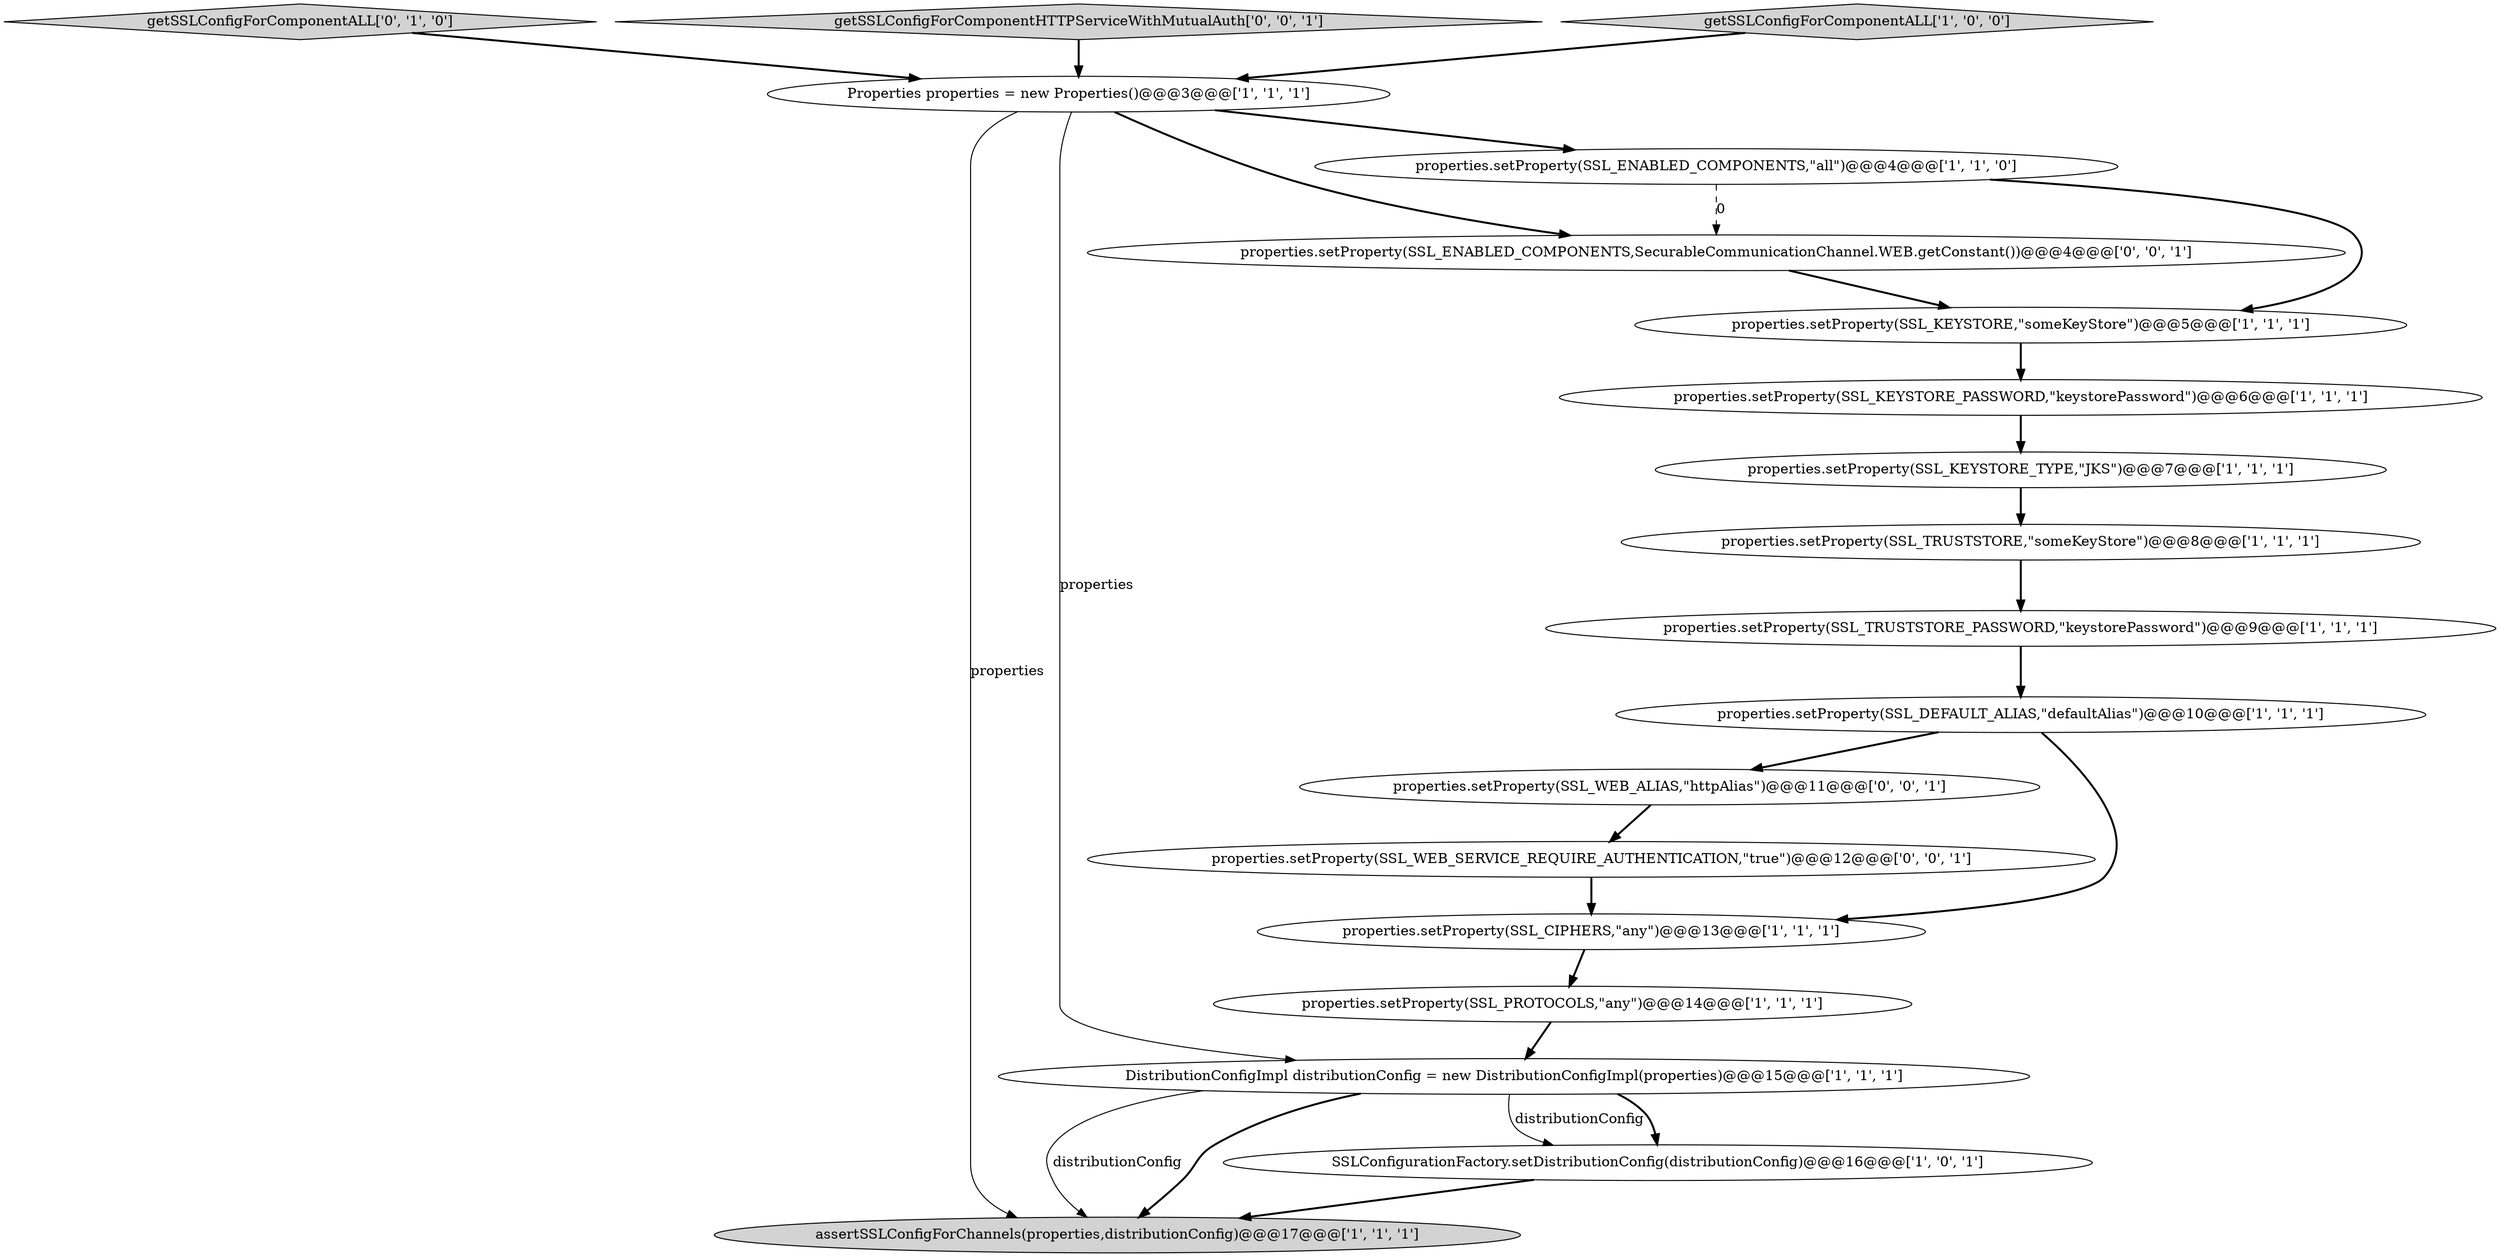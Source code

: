 digraph {
13 [style = filled, label = "properties.setProperty(SSL_DEFAULT_ALIAS,\"defaultAlias\")@@@10@@@['1', '1', '1']", fillcolor = white, shape = ellipse image = "AAA0AAABBB1BBB"];
2 [style = filled, label = "assertSSLConfigForChannels(properties,distributionConfig)@@@17@@@['1', '1', '1']", fillcolor = lightgray, shape = ellipse image = "AAA0AAABBB1BBB"];
1 [style = filled, label = "DistributionConfigImpl distributionConfig = new DistributionConfigImpl(properties)@@@15@@@['1', '1', '1']", fillcolor = white, shape = ellipse image = "AAA0AAABBB1BBB"];
15 [style = filled, label = "properties.setProperty(SSL_WEB_SERVICE_REQUIRE_AUTHENTICATION,\"true\")@@@12@@@['0', '0', '1']", fillcolor = white, shape = ellipse image = "AAA0AAABBB3BBB"];
7 [style = filled, label = "properties.setProperty(SSL_KEYSTORE,\"someKeyStore\")@@@5@@@['1', '1', '1']", fillcolor = white, shape = ellipse image = "AAA0AAABBB1BBB"];
14 [style = filled, label = "getSSLConfigForComponentALL['0', '1', '0']", fillcolor = lightgray, shape = diamond image = "AAA0AAABBB2BBB"];
18 [style = filled, label = "getSSLConfigForComponentHTTPServiceWithMutualAuth['0', '0', '1']", fillcolor = lightgray, shape = diamond image = "AAA0AAABBB3BBB"];
11 [style = filled, label = "getSSLConfigForComponentALL['1', '0', '0']", fillcolor = lightgray, shape = diamond image = "AAA0AAABBB1BBB"];
16 [style = filled, label = "properties.setProperty(SSL_ENABLED_COMPONENTS,SecurableCommunicationChannel.WEB.getConstant())@@@4@@@['0', '0', '1']", fillcolor = white, shape = ellipse image = "AAA0AAABBB3BBB"];
0 [style = filled, label = "Properties properties = new Properties()@@@3@@@['1', '1', '1']", fillcolor = white, shape = ellipse image = "AAA0AAABBB1BBB"];
17 [style = filled, label = "properties.setProperty(SSL_WEB_ALIAS,\"httpAlias\")@@@11@@@['0', '0', '1']", fillcolor = white, shape = ellipse image = "AAA0AAABBB3BBB"];
6 [style = filled, label = "properties.setProperty(SSL_CIPHERS,\"any\")@@@13@@@['1', '1', '1']", fillcolor = white, shape = ellipse image = "AAA0AAABBB1BBB"];
3 [style = filled, label = "properties.setProperty(SSL_KEYSTORE_TYPE,\"JKS\")@@@7@@@['1', '1', '1']", fillcolor = white, shape = ellipse image = "AAA0AAABBB1BBB"];
4 [style = filled, label = "properties.setProperty(SSL_TRUSTSTORE,\"someKeyStore\")@@@8@@@['1', '1', '1']", fillcolor = white, shape = ellipse image = "AAA0AAABBB1BBB"];
5 [style = filled, label = "properties.setProperty(SSL_KEYSTORE_PASSWORD,\"keystorePassword\")@@@6@@@['1', '1', '1']", fillcolor = white, shape = ellipse image = "AAA0AAABBB1BBB"];
8 [style = filled, label = "properties.setProperty(SSL_ENABLED_COMPONENTS,\"all\")@@@4@@@['1', '1', '0']", fillcolor = white, shape = ellipse image = "AAA0AAABBB1BBB"];
9 [style = filled, label = "properties.setProperty(SSL_TRUSTSTORE_PASSWORD,\"keystorePassword\")@@@9@@@['1', '1', '1']", fillcolor = white, shape = ellipse image = "AAA0AAABBB1BBB"];
12 [style = filled, label = "properties.setProperty(SSL_PROTOCOLS,\"any\")@@@14@@@['1', '1', '1']", fillcolor = white, shape = ellipse image = "AAA0AAABBB1BBB"];
10 [style = filled, label = "SSLConfigurationFactory.setDistributionConfig(distributionConfig)@@@16@@@['1', '0', '1']", fillcolor = white, shape = ellipse image = "AAA0AAABBB1BBB"];
5->3 [style = bold, label=""];
4->9 [style = bold, label=""];
0->16 [style = bold, label=""];
8->16 [style = dashed, label="0"];
1->2 [style = solid, label="distributionConfig"];
1->10 [style = solid, label="distributionConfig"];
16->7 [style = bold, label=""];
15->6 [style = bold, label=""];
12->1 [style = bold, label=""];
3->4 [style = bold, label=""];
8->7 [style = bold, label=""];
13->17 [style = bold, label=""];
7->5 [style = bold, label=""];
11->0 [style = bold, label=""];
14->0 [style = bold, label=""];
0->8 [style = bold, label=""];
17->15 [style = bold, label=""];
0->2 [style = solid, label="properties"];
10->2 [style = bold, label=""];
1->2 [style = bold, label=""];
13->6 [style = bold, label=""];
1->10 [style = bold, label=""];
18->0 [style = bold, label=""];
0->1 [style = solid, label="properties"];
9->13 [style = bold, label=""];
6->12 [style = bold, label=""];
}
